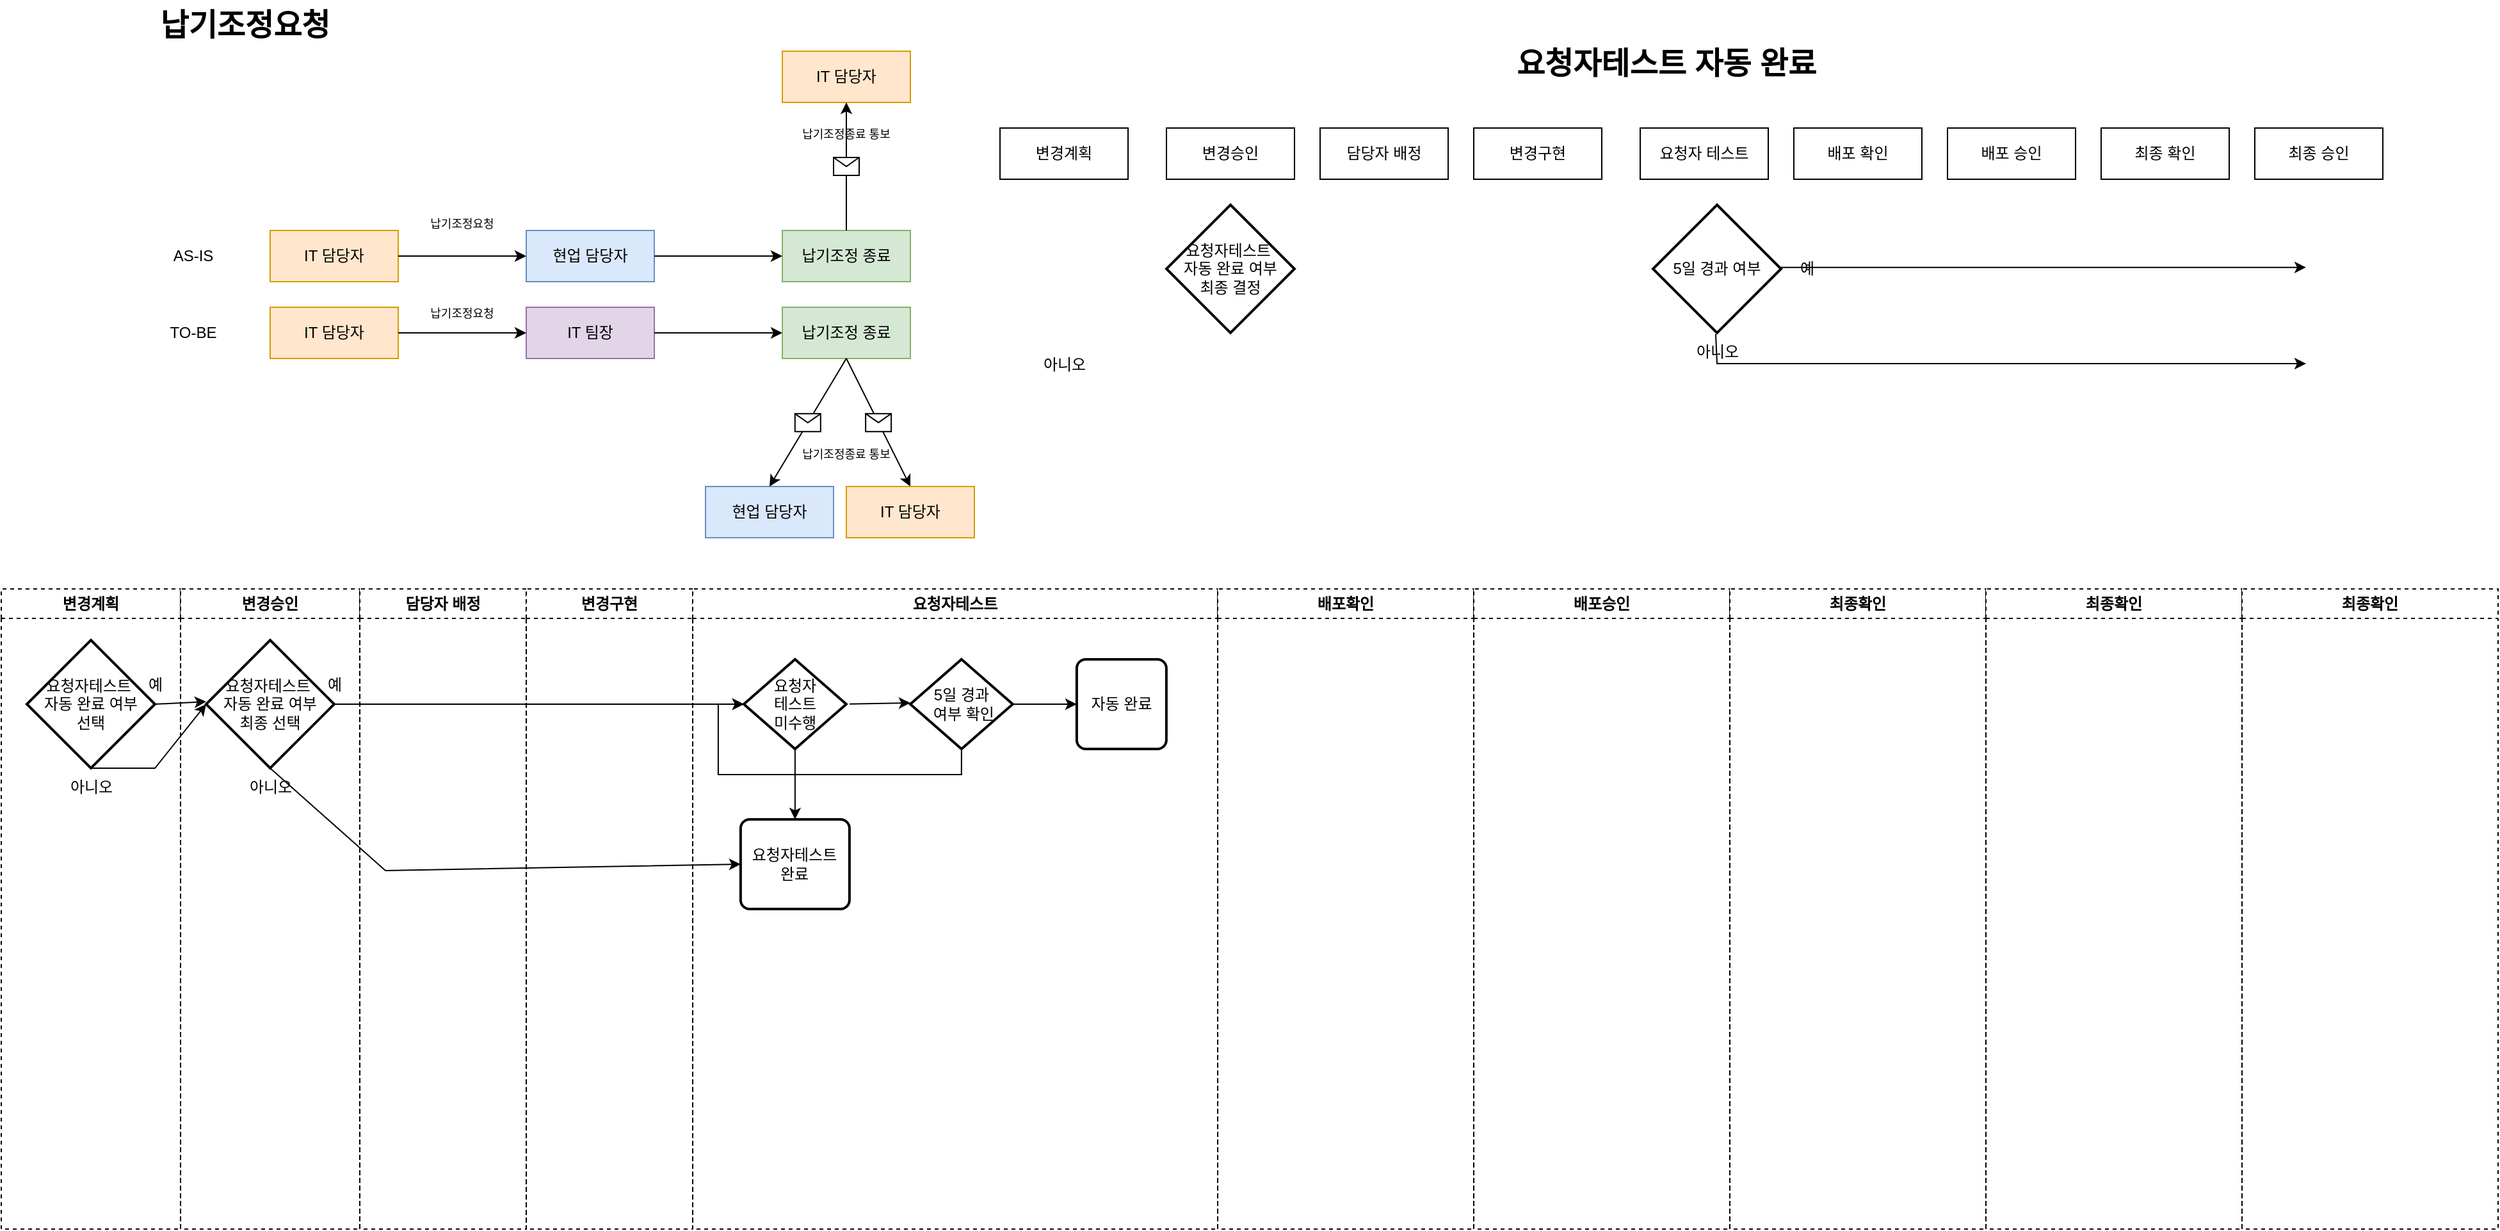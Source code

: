<mxfile version="21.1.2" type="github">
  <diagram name="페이지-1" id="oeMr1jxLRIUCTHXcaMcz">
    <mxGraphModel dx="1671" dy="882" grid="1" gridSize="10" guides="1" tooltips="1" connect="1" arrows="1" fold="1" page="1" pageScale="1" pageWidth="2000" pageHeight="1000" math="0" shadow="0">
      <root>
        <mxCell id="0" />
        <mxCell id="1" parent="0" />
        <mxCell id="uftjSws4iOTrkfGyIKbN-3" value="IT 담당자" style="whiteSpace=wrap;html=1;fillColor=#ffe6cc;strokeColor=#d79b00;fontColor=#000000;" vertex="1" parent="1">
          <mxGeometry x="240" y="190" width="100" height="40" as="geometry" />
        </mxCell>
        <mxCell id="uftjSws4iOTrkfGyIKbN-6" value="현업 담당자" style="whiteSpace=wrap;html=1;fillColor=#dae8fc;strokeColor=#6c8ebf;fontColor=#000000;" vertex="1" parent="1">
          <mxGeometry x="440" y="190" width="100" height="40" as="geometry" />
        </mxCell>
        <mxCell id="uftjSws4iOTrkfGyIKbN-7" value="" style="html=1;rounded=1;curved=0;sourcePerimeterSpacing=0;targetPerimeterSpacing=0;startSize=6;endSize=6;noEdgeStyle=1;orthogonal=1;entryX=0;entryY=0.5;entryDx=0;entryDy=0;" edge="1" parent="1" source="uftjSws4iOTrkfGyIKbN-3" target="uftjSws4iOTrkfGyIKbN-6">
          <mxGeometry relative="1" as="geometry">
            <Array as="points" />
          </mxGeometry>
        </mxCell>
        <mxCell id="uftjSws4iOTrkfGyIKbN-16" value="IT 담당자" style="whiteSpace=wrap;html=1;fillColor=#ffe6cc;strokeColor=#d79b00;fontColor=#000000;" vertex="1" parent="1">
          <mxGeometry x="240" y="250" width="100" height="40" as="geometry" />
        </mxCell>
        <mxCell id="uftjSws4iOTrkfGyIKbN-17" value="IT 팀장" style="whiteSpace=wrap;html=1;fillColor=#e1d5e7;strokeColor=#9673a6;fontColor=#000000;" vertex="1" parent="1">
          <mxGeometry x="440" y="250" width="100" height="40" as="geometry" />
        </mxCell>
        <mxCell id="uftjSws4iOTrkfGyIKbN-18" value="" style="html=1;rounded=1;curved=0;sourcePerimeterSpacing=0;targetPerimeterSpacing=0;startSize=6;endSize=6;noEdgeStyle=1;orthogonal=1;entryX=0;entryY=0.5;entryDx=0;entryDy=0;" edge="1" source="uftjSws4iOTrkfGyIKbN-16" target="uftjSws4iOTrkfGyIKbN-17" parent="1">
          <mxGeometry relative="1" as="geometry">
            <Array as="points" />
          </mxGeometry>
        </mxCell>
        <mxCell id="uftjSws4iOTrkfGyIKbN-19" value="납기조정 종료" style="whiteSpace=wrap;html=1;fillColor=#d5e8d4;strokeColor=#82b366;fontColor=#000000;" vertex="1" parent="1">
          <mxGeometry x="640" y="250" width="100" height="40" as="geometry" />
        </mxCell>
        <mxCell id="uftjSws4iOTrkfGyIKbN-20" value="" style="html=1;rounded=1;curved=0;sourcePerimeterSpacing=0;targetPerimeterSpacing=0;startSize=6;endSize=6;noEdgeStyle=1;orthogonal=1;entryX=0;entryY=0.5;entryDx=0;entryDy=0;" edge="1" target="uftjSws4iOTrkfGyIKbN-19" parent="1">
          <mxGeometry relative="1" as="geometry">
            <mxPoint x="540" y="270" as="sourcePoint" />
            <Array as="points" />
          </mxGeometry>
        </mxCell>
        <mxCell id="uftjSws4iOTrkfGyIKbN-23" value="납기조정 종료" style="whiteSpace=wrap;html=1;fillColor=#d5e8d4;strokeColor=#82b366;fontColor=#000000;" vertex="1" parent="1">
          <mxGeometry x="640" y="190" width="100" height="40" as="geometry" />
        </mxCell>
        <mxCell id="uftjSws4iOTrkfGyIKbN-25" value="납기조정요청" style="text;html=1;strokeColor=none;fillColor=none;align=center;verticalAlign=middle;whiteSpace=wrap;rounded=0;fontSize=9;fontColor=#000000;" vertex="1" parent="1">
          <mxGeometry x="340" y="170" width="100" height="30" as="geometry" />
        </mxCell>
        <mxCell id="uftjSws4iOTrkfGyIKbN-27" value="" style="html=1;rounded=1;curved=0;sourcePerimeterSpacing=0;targetPerimeterSpacing=0;startSize=6;endSize=6;noEdgeStyle=1;orthogonal=1;entryX=0;entryY=0.5;entryDx=0;entryDy=0;" edge="1" parent="1">
          <mxGeometry relative="1" as="geometry">
            <mxPoint x="540" y="210" as="sourcePoint" />
            <mxPoint x="640" y="210" as="targetPoint" />
            <Array as="points" />
          </mxGeometry>
        </mxCell>
        <mxCell id="uftjSws4iOTrkfGyIKbN-28" value="납기조정요청" style="text;html=1;strokeColor=none;fillColor=none;align=center;verticalAlign=middle;whiteSpace=wrap;rounded=0;fontSize=9;fontColor=#000000;" vertex="1" parent="1">
          <mxGeometry x="340" y="240" width="100" height="30" as="geometry" />
        </mxCell>
        <mxCell id="uftjSws4iOTrkfGyIKbN-21" value="현업 담당자" style="whiteSpace=wrap;html=1;fillColor=#dae8fc;strokeColor=#6c8ebf;fontColor=#000000;" vertex="1" parent="1">
          <mxGeometry x="580" y="390" width="100" height="40" as="geometry" />
        </mxCell>
        <mxCell id="uftjSws4iOTrkfGyIKbN-30" value="납기조정요청" style="text;strokeColor=none;fillColor=none;html=1;fontSize=24;fontStyle=1;verticalAlign=middle;align=center;" vertex="1" parent="1">
          <mxGeometry x="170" y="10" width="100" height="40" as="geometry" />
        </mxCell>
        <mxCell id="uftjSws4iOTrkfGyIKbN-31" value="요청자테스트 자동 완료" style="text;strokeColor=none;fillColor=none;html=1;fontSize=24;fontStyle=1;verticalAlign=middle;align=center;" vertex="1" parent="1">
          <mxGeometry x="1280" y="40" width="100" height="40" as="geometry" />
        </mxCell>
        <mxCell id="uftjSws4iOTrkfGyIKbN-32" value="변경계획" style="whiteSpace=wrap;html=1;" vertex="1" parent="1">
          <mxGeometry x="810" y="110" width="100" height="40" as="geometry" />
        </mxCell>
        <mxCell id="uftjSws4iOTrkfGyIKbN-33" value="변경승인" style="whiteSpace=wrap;html=1;" vertex="1" parent="1">
          <mxGeometry x="940" y="110" width="100" height="40" as="geometry" />
        </mxCell>
        <mxCell id="uftjSws4iOTrkfGyIKbN-35" value="담당자 배정" style="whiteSpace=wrap;html=1;" vertex="1" parent="1">
          <mxGeometry x="1060" y="110" width="100" height="40" as="geometry" />
        </mxCell>
        <mxCell id="uftjSws4iOTrkfGyIKbN-37" value="변경구현" style="whiteSpace=wrap;html=1;" vertex="1" parent="1">
          <mxGeometry x="1180" y="110" width="100" height="40" as="geometry" />
        </mxCell>
        <mxCell id="uftjSws4iOTrkfGyIKbN-39" value="요청자 테스트" style="whiteSpace=wrap;html=1;" vertex="1" parent="1">
          <mxGeometry x="1310" y="110" width="100" height="40" as="geometry" />
        </mxCell>
        <mxCell id="uftjSws4iOTrkfGyIKbN-45" value="배포 확인" style="whiteSpace=wrap;html=1;" vertex="1" parent="1">
          <mxGeometry x="1430" y="110" width="100" height="40" as="geometry" />
        </mxCell>
        <mxCell id="uftjSws4iOTrkfGyIKbN-46" value="배포 승인" style="whiteSpace=wrap;html=1;" vertex="1" parent="1">
          <mxGeometry x="1550" y="110" width="100" height="40" as="geometry" />
        </mxCell>
        <mxCell id="uftjSws4iOTrkfGyIKbN-47" value="최종 확인" style="whiteSpace=wrap;html=1;" vertex="1" parent="1">
          <mxGeometry x="1670" y="110" width="100" height="40" as="geometry" />
        </mxCell>
        <mxCell id="uftjSws4iOTrkfGyIKbN-48" value="최종 승인" style="whiteSpace=wrap;html=1;" vertex="1" parent="1">
          <mxGeometry x="1790" y="110" width="100" height="40" as="geometry" />
        </mxCell>
        <mxCell id="uftjSws4iOTrkfGyIKbN-55" value="아니오" style="text;html=1;align=center;verticalAlign=middle;resizable=0;points=[];autosize=1;strokeColor=none;fillColor=none;" vertex="1" parent="1">
          <mxGeometry x="830" y="280" width="60" height="30" as="geometry" />
        </mxCell>
        <mxCell id="uftjSws4iOTrkfGyIKbN-56" value="5일 경과 여부" style="strokeWidth=2;html=1;shape=mxgraph.flowchart.decision;whiteSpace=wrap;" vertex="1" parent="1">
          <mxGeometry x="1320" y="170" width="100" height="100" as="geometry" />
        </mxCell>
        <mxCell id="uftjSws4iOTrkfGyIKbN-59" value="" style="endArrow=classic;html=1;rounded=0;exitX=1;exitY=0.5;exitDx=0;exitDy=0;exitPerimeter=0;entryX=0;entryY=0.5;entryDx=0;entryDy=0;entryPerimeter=0;" edge="1" parent="1">
          <mxGeometry width="50" height="50" relative="1" as="geometry">
            <mxPoint x="1420" y="218.82" as="sourcePoint" />
            <mxPoint x="1830" y="218.82" as="targetPoint" />
          </mxGeometry>
        </mxCell>
        <mxCell id="uftjSws4iOTrkfGyIKbN-60" value="예" style="text;html=1;align=center;verticalAlign=middle;resizable=0;points=[];autosize=1;strokeColor=none;fillColor=none;" vertex="1" parent="1">
          <mxGeometry x="1420" y="205" width="40" height="30" as="geometry" />
        </mxCell>
        <mxCell id="uftjSws4iOTrkfGyIKbN-61" value="아니오" style="text;html=1;align=center;verticalAlign=middle;resizable=0;points=[];autosize=1;strokeColor=none;fillColor=none;" vertex="1" parent="1">
          <mxGeometry x="1340" y="270" width="60" height="30" as="geometry" />
        </mxCell>
        <mxCell id="uftjSws4iOTrkfGyIKbN-62" value="" style="endArrow=classic;html=1;rounded=0;exitX=0.483;exitY=0.031;exitDx=0;exitDy=0;exitPerimeter=0;" edge="1" parent="1" source="uftjSws4iOTrkfGyIKbN-61">
          <mxGeometry width="50" height="50" relative="1" as="geometry">
            <mxPoint x="1370" y="294.41" as="sourcePoint" />
            <mxPoint x="1830" y="294" as="targetPoint" />
            <Array as="points">
              <mxPoint x="1370" y="294" />
            </Array>
          </mxGeometry>
        </mxCell>
        <mxCell id="uftjSws4iOTrkfGyIKbN-66" value="AS-IS" style="text;html=1;strokeColor=none;fillColor=none;align=center;verticalAlign=middle;whiteSpace=wrap;rounded=0;" vertex="1" parent="1">
          <mxGeometry x="150" y="195" width="60" height="30" as="geometry" />
        </mxCell>
        <mxCell id="uftjSws4iOTrkfGyIKbN-67" value="TO-BE" style="text;html=1;strokeColor=none;fillColor=none;align=center;verticalAlign=middle;whiteSpace=wrap;rounded=0;" vertex="1" parent="1">
          <mxGeometry x="150" y="255" width="60" height="30" as="geometry" />
        </mxCell>
        <mxCell id="uftjSws4iOTrkfGyIKbN-68" value="요청자테스트&amp;nbsp;&lt;br&gt;자동 완료 여부 &lt;br&gt;최종 결정" style="strokeWidth=2;html=1;shape=mxgraph.flowchart.decision;whiteSpace=wrap;" vertex="1" parent="1">
          <mxGeometry x="940" y="170" width="100" height="100" as="geometry" />
        </mxCell>
        <mxCell id="uftjSws4iOTrkfGyIKbN-69" value="" style="endArrow=classic;html=1;rounded=0;entryX=0.5;entryY=0;entryDx=0;entryDy=0;" edge="1" parent="1" target="uftjSws4iOTrkfGyIKbN-77">
          <mxGeometry relative="1" as="geometry">
            <mxPoint x="690" y="290" as="sourcePoint" />
            <mxPoint x="720" y="370" as="targetPoint" />
          </mxGeometry>
        </mxCell>
        <mxCell id="uftjSws4iOTrkfGyIKbN-70" value="" style="shape=message;html=1;outlineConnect=0;" vertex="1" parent="uftjSws4iOTrkfGyIKbN-69">
          <mxGeometry width="20" height="14" relative="1" as="geometry">
            <mxPoint x="-10" y="-7" as="offset" />
          </mxGeometry>
        </mxCell>
        <mxCell id="uftjSws4iOTrkfGyIKbN-29" value="납기조정종료 통보" style="text;html=1;strokeColor=none;fillColor=none;align=center;verticalAlign=middle;whiteSpace=wrap;rounded=0;fontSize=9;fontColor=#000000;" vertex="1" parent="1">
          <mxGeometry x="640" y="350" width="100" height="30" as="geometry" />
        </mxCell>
        <mxCell id="uftjSws4iOTrkfGyIKbN-77" value="IT 담당자" style="whiteSpace=wrap;html=1;fillColor=#ffe6cc;strokeColor=#d79b00;fontColor=#000000;" vertex="1" parent="1">
          <mxGeometry x="690" y="390" width="100" height="40" as="geometry" />
        </mxCell>
        <mxCell id="uftjSws4iOTrkfGyIKbN-79" value="" style="endArrow=classic;html=1;rounded=0;entryX=0.5;entryY=0;entryDx=0;entryDy=0;" edge="1" parent="1" target="uftjSws4iOTrkfGyIKbN-21">
          <mxGeometry relative="1" as="geometry">
            <mxPoint x="690" y="290" as="sourcePoint" />
            <mxPoint x="680" y="370" as="targetPoint" />
          </mxGeometry>
        </mxCell>
        <mxCell id="uftjSws4iOTrkfGyIKbN-80" value="" style="shape=message;html=1;outlineConnect=0;" vertex="1" parent="uftjSws4iOTrkfGyIKbN-79">
          <mxGeometry width="20" height="14" relative="1" as="geometry">
            <mxPoint x="-10" y="-7" as="offset" />
          </mxGeometry>
        </mxCell>
        <mxCell id="uftjSws4iOTrkfGyIKbN-83" value="IT 담당자" style="whiteSpace=wrap;html=1;fillColor=#ffe6cc;strokeColor=#d79b00;fontColor=#000000;" vertex="1" parent="1">
          <mxGeometry x="640" y="50" width="100" height="40" as="geometry" />
        </mxCell>
        <mxCell id="uftjSws4iOTrkfGyIKbN-85" value="" style="endArrow=classic;html=1;rounded=0;entryX=0.5;entryY=1;entryDx=0;entryDy=0;exitX=0.5;exitY=0;exitDx=0;exitDy=0;" edge="1" parent="1" source="uftjSws4iOTrkfGyIKbN-23" target="uftjSws4iOTrkfGyIKbN-83">
          <mxGeometry relative="1" as="geometry">
            <mxPoint x="440" y="150" as="sourcePoint" />
            <mxPoint x="540" y="150" as="targetPoint" />
          </mxGeometry>
        </mxCell>
        <mxCell id="uftjSws4iOTrkfGyIKbN-86" value="" style="shape=message;html=1;outlineConnect=0;" vertex="1" parent="uftjSws4iOTrkfGyIKbN-85">
          <mxGeometry width="20" height="14" relative="1" as="geometry">
            <mxPoint x="-10" y="-7" as="offset" />
          </mxGeometry>
        </mxCell>
        <mxCell id="uftjSws4iOTrkfGyIKbN-87" value="납기조정종료 통보" style="text;html=1;strokeColor=none;fillColor=none;align=center;verticalAlign=middle;whiteSpace=wrap;rounded=0;fontSize=9;fontColor=#000000;" vertex="1" parent="1">
          <mxGeometry x="640" y="100" width="100" height="30" as="geometry" />
        </mxCell>
        <mxCell id="uftjSws4iOTrkfGyIKbN-90" value="변경계획" style="swimlane;whiteSpace=wrap;html=1;dashed=1;" vertex="1" parent="1">
          <mxGeometry x="30" y="470" width="140" height="500" as="geometry" />
        </mxCell>
        <mxCell id="uftjSws4iOTrkfGyIKbN-51" value="요청자테스트&amp;nbsp;&lt;br&gt;자동 완료 여부 &lt;br&gt;선택" style="strokeWidth=2;html=1;shape=mxgraph.flowchart.decision;whiteSpace=wrap;" vertex="1" parent="uftjSws4iOTrkfGyIKbN-90">
          <mxGeometry x="20" y="40" width="100" height="100" as="geometry" />
        </mxCell>
        <mxCell id="uftjSws4iOTrkfGyIKbN-105" value="예" style="text;html=1;align=center;verticalAlign=middle;resizable=0;points=[];autosize=1;strokeColor=none;fillColor=none;" vertex="1" parent="uftjSws4iOTrkfGyIKbN-90">
          <mxGeometry x="100" y="60" width="40" height="30" as="geometry" />
        </mxCell>
        <mxCell id="uftjSws4iOTrkfGyIKbN-103" value="아니오" style="text;html=1;align=center;verticalAlign=middle;resizable=0;points=[];autosize=1;strokeColor=none;fillColor=none;" vertex="1" parent="uftjSws4iOTrkfGyIKbN-90">
          <mxGeometry x="40" y="140" width="60" height="30" as="geometry" />
        </mxCell>
        <mxCell id="uftjSws4iOTrkfGyIKbN-91" value="변경승인" style="swimlane;whiteSpace=wrap;html=1;dashed=1;startSize=23;" vertex="1" parent="1">
          <mxGeometry x="170" y="470" width="140" height="500" as="geometry" />
        </mxCell>
        <mxCell id="uftjSws4iOTrkfGyIKbN-106" value="요청자테스트&amp;nbsp;&lt;br&gt;자동 완료 여부 &lt;br&gt;최종 선택" style="strokeWidth=2;html=1;shape=mxgraph.flowchart.decision;whiteSpace=wrap;" vertex="1" parent="uftjSws4iOTrkfGyIKbN-91">
          <mxGeometry x="20" y="40" width="100" height="100" as="geometry" />
        </mxCell>
        <mxCell id="uftjSws4iOTrkfGyIKbN-110" value="아니오" style="text;html=1;align=center;verticalAlign=middle;resizable=0;points=[];autosize=1;strokeColor=none;fillColor=none;" vertex="1" parent="uftjSws4iOTrkfGyIKbN-91">
          <mxGeometry x="40" y="140" width="60" height="30" as="geometry" />
        </mxCell>
        <mxCell id="uftjSws4iOTrkfGyIKbN-109" value="예" style="text;html=1;align=center;verticalAlign=middle;resizable=0;points=[];autosize=1;strokeColor=none;fillColor=none;" vertex="1" parent="uftjSws4iOTrkfGyIKbN-91">
          <mxGeometry x="100" y="60" width="40" height="30" as="geometry" />
        </mxCell>
        <mxCell id="uftjSws4iOTrkfGyIKbN-92" value="담당자 배정" style="swimlane;whiteSpace=wrap;html=1;dashed=1;" vertex="1" parent="1">
          <mxGeometry x="310" y="470" width="130" height="500" as="geometry" />
        </mxCell>
        <mxCell id="uftjSws4iOTrkfGyIKbN-93" value="변경구현" style="swimlane;whiteSpace=wrap;html=1;dashed=1;" vertex="1" parent="1">
          <mxGeometry x="440" y="470" width="130" height="500" as="geometry" />
        </mxCell>
        <mxCell id="uftjSws4iOTrkfGyIKbN-94" value="요청자테스트" style="swimlane;whiteSpace=wrap;html=1;dashed=1;startSize=23;" vertex="1" parent="1">
          <mxGeometry x="570" y="470" width="410" height="500" as="geometry" />
        </mxCell>
        <mxCell id="uftjSws4iOTrkfGyIKbN-115" value="5일 경과&lt;br&gt;&amp;nbsp;여부 확인" style="strokeWidth=2;html=1;shape=mxgraph.flowchart.decision;whiteSpace=wrap;" vertex="1" parent="uftjSws4iOTrkfGyIKbN-94">
          <mxGeometry x="169.94" y="55" width="80" height="70" as="geometry" />
        </mxCell>
        <mxCell id="uftjSws4iOTrkfGyIKbN-114" value="자동 완료" style="rounded=1;whiteSpace=wrap;html=1;absoluteArcSize=1;arcSize=14;strokeWidth=2;" vertex="1" parent="uftjSws4iOTrkfGyIKbN-94">
          <mxGeometry x="299.94" y="55" width="70" height="70" as="geometry" />
        </mxCell>
        <mxCell id="uftjSws4iOTrkfGyIKbN-120" value="요청자테스트&lt;br&gt;완료" style="rounded=1;whiteSpace=wrap;html=1;absoluteArcSize=1;arcSize=14;strokeWidth=2;" vertex="1" parent="uftjSws4iOTrkfGyIKbN-94">
          <mxGeometry x="37.44" y="180" width="85" height="70" as="geometry" />
        </mxCell>
        <mxCell id="uftjSws4iOTrkfGyIKbN-130" value="요청자&lt;br&gt;테스트&lt;br&gt;미수행" style="strokeWidth=2;html=1;shape=mxgraph.flowchart.decision;whiteSpace=wrap;" vertex="1" parent="uftjSws4iOTrkfGyIKbN-94">
          <mxGeometry x="39.94" y="55" width="80" height="70" as="geometry" />
        </mxCell>
        <mxCell id="uftjSws4iOTrkfGyIKbN-132" value="" style="endArrow=classic;html=1;rounded=0;exitX=0.5;exitY=1;exitDx=0;exitDy=0;exitPerimeter=0;" edge="1" parent="uftjSws4iOTrkfGyIKbN-94" source="uftjSws4iOTrkfGyIKbN-130" target="uftjSws4iOTrkfGyIKbN-120">
          <mxGeometry width="50" height="50" relative="1" as="geometry">
            <mxPoint x="129.94" y="100" as="sourcePoint" />
            <mxPoint x="179.94" y="100" as="targetPoint" />
          </mxGeometry>
        </mxCell>
        <mxCell id="uftjSws4iOTrkfGyIKbN-138" value="" style="edgeStyle=orthogonalEdgeStyle;rounded=0;orthogonalLoop=1;jettySize=auto;html=1;entryX=0;entryY=0.5;entryDx=0;entryDy=0;entryPerimeter=0;exitX=0.5;exitY=1;exitDx=0;exitDy=0;exitPerimeter=0;" edge="1" parent="uftjSws4iOTrkfGyIKbN-94" source="uftjSws4iOTrkfGyIKbN-115" target="uftjSws4iOTrkfGyIKbN-130">
          <mxGeometry relative="1" as="geometry">
            <mxPoint x="209.94" y="160" as="sourcePoint" />
            <mxPoint x="29.94" y="130" as="targetPoint" />
            <Array as="points">
              <mxPoint x="209.94" y="145" />
              <mxPoint x="19.94" y="145" />
              <mxPoint x="19.94" y="90" />
            </Array>
          </mxGeometry>
        </mxCell>
        <mxCell id="uftjSws4iOTrkfGyIKbN-131" value="" style="endArrow=classic;html=1;rounded=0;entryX=0;entryY=0.5;entryDx=0;entryDy=0;exitX=1;exitY=0.5;exitDx=0;exitDy=0;exitPerimeter=0;" edge="1" parent="uftjSws4iOTrkfGyIKbN-94" source="uftjSws4iOTrkfGyIKbN-115" target="uftjSws4iOTrkfGyIKbN-114">
          <mxGeometry width="50" height="50" relative="1" as="geometry">
            <mxPoint x="259.94" y="90" as="sourcePoint" />
            <mxPoint x="189.94" y="98" as="targetPoint" />
          </mxGeometry>
        </mxCell>
        <mxCell id="uftjSws4iOTrkfGyIKbN-135" value="" style="endArrow=classic;html=1;rounded=0;exitX=1;exitY=0.5;exitDx=0;exitDy=0;exitPerimeter=0;" edge="1" parent="uftjSws4iOTrkfGyIKbN-94">
          <mxGeometry width="50" height="50" relative="1" as="geometry">
            <mxPoint x="122.44" y="89.82" as="sourcePoint" />
            <mxPoint x="169.94" y="89" as="targetPoint" />
          </mxGeometry>
        </mxCell>
        <mxCell id="uftjSws4iOTrkfGyIKbN-95" value="배포확인" style="swimlane;whiteSpace=wrap;html=1;dashed=1;" vertex="1" parent="1">
          <mxGeometry x="980" y="470" width="200" height="500" as="geometry" />
        </mxCell>
        <mxCell id="uftjSws4iOTrkfGyIKbN-96" value="배포승인" style="swimlane;whiteSpace=wrap;html=1;dashed=1;startSize=23;" vertex="1" parent="1">
          <mxGeometry x="1180" y="470" width="200" height="500" as="geometry" />
        </mxCell>
        <mxCell id="uftjSws4iOTrkfGyIKbN-97" value="최종확인" style="swimlane;whiteSpace=wrap;html=1;dashed=1;" vertex="1" parent="1">
          <mxGeometry x="1380" y="470" width="200" height="500" as="geometry" />
        </mxCell>
        <mxCell id="uftjSws4iOTrkfGyIKbN-98" value="최종확인" style="swimlane;whiteSpace=wrap;html=1;dashed=1;" vertex="1" parent="1">
          <mxGeometry x="1580" y="470" width="200" height="500" as="geometry" />
        </mxCell>
        <mxCell id="uftjSws4iOTrkfGyIKbN-99" value="최종확인" style="swimlane;whiteSpace=wrap;html=1;dashed=1;" vertex="1" parent="1">
          <mxGeometry x="1780" y="470" width="200" height="500" as="geometry" />
        </mxCell>
        <mxCell id="uftjSws4iOTrkfGyIKbN-100" value="" style="endArrow=classic;html=1;rounded=0;exitX=1;exitY=0.5;exitDx=0;exitDy=0;exitPerimeter=0;" edge="1" parent="1" source="uftjSws4iOTrkfGyIKbN-51">
          <mxGeometry width="50" height="50" relative="1" as="geometry">
            <mxPoint x="690" y="530" as="sourcePoint" />
            <mxPoint x="190" y="558" as="targetPoint" />
          </mxGeometry>
        </mxCell>
        <mxCell id="uftjSws4iOTrkfGyIKbN-102" value="" style="endArrow=classic;html=1;rounded=0;exitX=0.5;exitY=1;exitDx=0;exitDy=0;exitPerimeter=0;entryX=0;entryY=0.5;entryDx=0;entryDy=0;entryPerimeter=0;" edge="1" parent="1" source="uftjSws4iOTrkfGyIKbN-51" target="uftjSws4iOTrkfGyIKbN-106">
          <mxGeometry width="50" height="50" relative="1" as="geometry">
            <mxPoint x="160" y="560" as="sourcePoint" />
            <mxPoint x="250" y="559" as="targetPoint" />
            <Array as="points">
              <mxPoint x="150" y="610" />
            </Array>
          </mxGeometry>
        </mxCell>
        <mxCell id="uftjSws4iOTrkfGyIKbN-111" value="" style="endArrow=classic;html=1;rounded=0;exitX=1;exitY=0.5;exitDx=0;exitDy=0;exitPerimeter=0;entryX=0;entryY=0.5;entryDx=0;entryDy=0;entryPerimeter=0;" edge="1" parent="1" source="uftjSws4iOTrkfGyIKbN-106" target="uftjSws4iOTrkfGyIKbN-130">
          <mxGeometry width="50" height="50" relative="1" as="geometry">
            <mxPoint x="390" y="560" as="sourcePoint" />
            <mxPoint x="840" y="558" as="targetPoint" />
          </mxGeometry>
        </mxCell>
        <mxCell id="uftjSws4iOTrkfGyIKbN-112" value="" style="endArrow=classic;html=1;rounded=0;exitX=0.5;exitY=1;exitDx=0;exitDy=0;exitPerimeter=0;entryX=0;entryY=0.5;entryDx=0;entryDy=0;" edge="1" parent="1" source="uftjSws4iOTrkfGyIKbN-106" target="uftjSws4iOTrkfGyIKbN-120">
          <mxGeometry width="50" height="50" relative="1" as="geometry">
            <mxPoint x="340" y="610" as="sourcePoint" />
            <mxPoint x="870" y="710" as="targetPoint" />
            <Array as="points">
              <mxPoint x="330" y="690" />
            </Array>
          </mxGeometry>
        </mxCell>
      </root>
    </mxGraphModel>
  </diagram>
</mxfile>
